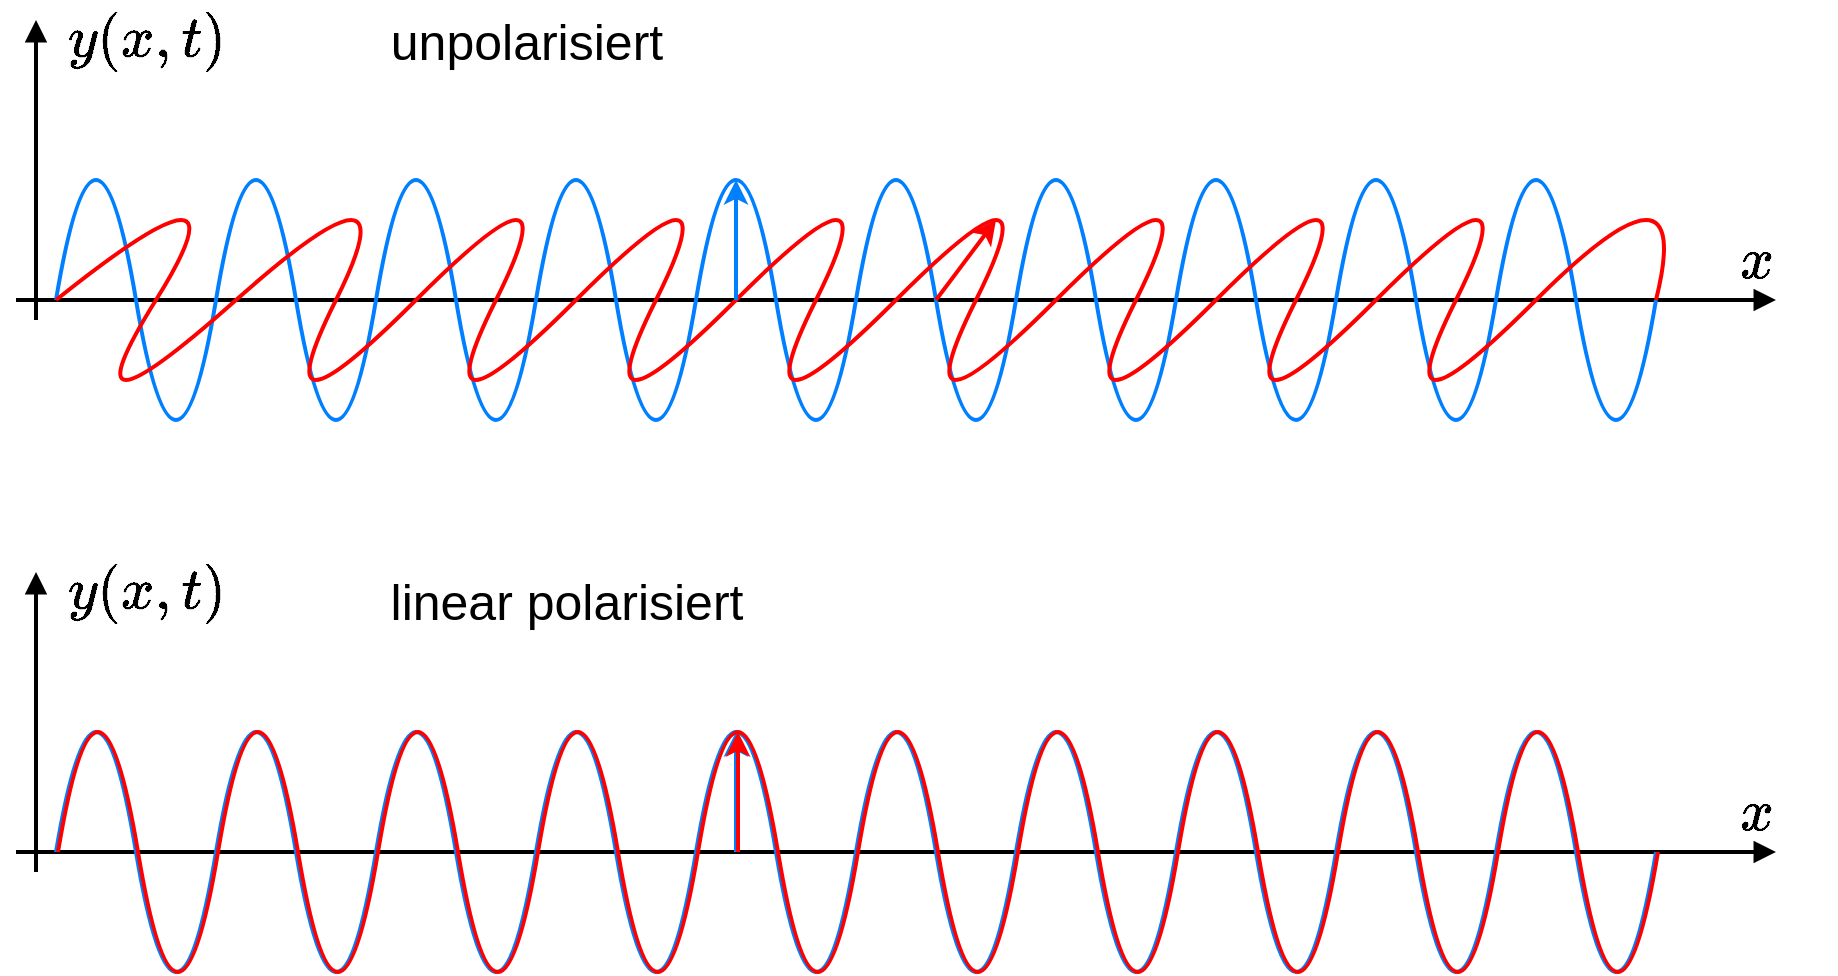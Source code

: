 <mxfile version="17.2.4" type="device"><diagram id="gEl0I1ywgE_fLDu3beTR" name="Seite-1"><mxGraphModel dx="1018" dy="676" grid="1" gridSize="10" guides="1" tooltips="1" connect="1" arrows="1" fold="1" page="1" pageScale="1" pageWidth="827" pageHeight="1169" math="1" shadow="0"><root><mxCell id="0"/><mxCell id="1" parent="0"/><mxCell id="3uDSMkVyN3cEj54IpJ0F-1" value="" style="endArrow=block;html=1;rounded=0;strokeWidth=2;startArrow=none;startFill=0;endFill=1;" edge="1" parent="1"><mxGeometry width="50" height="50" relative="1" as="geometry"><mxPoint x="40" y="480" as="sourcePoint"/><mxPoint x="920" y="480" as="targetPoint"/></mxGeometry></mxCell><mxCell id="3uDSMkVyN3cEj54IpJ0F-2" value="" style="endArrow=none;html=1;strokeWidth=2;strokeColor=#007FFF;curved=1;" edge="1" parent="1"><mxGeometry width="50" height="50" relative="1" as="geometry"><mxPoint x="60" y="480" as="sourcePoint"/><mxPoint x="860" y="480" as="targetPoint"/><Array as="points"><mxPoint x="80" y="360"/><mxPoint x="120" y="600"/><mxPoint x="160" y="360"/><mxPoint x="200" y="600"/><mxPoint x="240" y="360"/><mxPoint x="280" y="600"/><mxPoint x="320" y="360"/><mxPoint x="360" y="600"/><mxPoint x="400" y="360"/><mxPoint x="440" y="600"/><mxPoint x="480" y="360"/><mxPoint x="520" y="600"/><mxPoint x="560" y="360"/><mxPoint x="600" y="600"/><mxPoint x="640" y="360"/><mxPoint x="680" y="600"/><mxPoint x="720" y="360"/><mxPoint x="760" y="600"/><mxPoint x="800" y="360"/><mxPoint x="840" y="600"/></Array></mxGeometry></mxCell><mxCell id="3uDSMkVyN3cEj54IpJ0F-3" value="" style="endArrow=none;html=1;strokeColor=#FF0000;strokeWidth=2;curved=1;" edge="1" parent="1"><mxGeometry width="50" height="50" relative="1" as="geometry"><mxPoint x="60" y="480" as="sourcePoint"/><mxPoint x="860" y="480" as="targetPoint"/><Array as="points"><mxPoint x="160" y="400"/><mxPoint x="60" y="560"/><mxPoint x="240" y="400"/><mxPoint x="160" y="560"/><mxPoint x="320" y="400"/><mxPoint x="240" y="560"/><mxPoint x="400" y="400"/><mxPoint x="320" y="560"/><mxPoint x="480" y="400"/><mxPoint x="400" y="560"/><mxPoint x="560" y="400"/><mxPoint x="480" y="560"/><mxPoint x="640" y="400"/><mxPoint x="560" y="560"/><mxPoint x="720" y="400"/><mxPoint x="640" y="560"/><mxPoint x="800" y="400"/><mxPoint x="720" y="560"/><mxPoint x="880" y="400"/></Array></mxGeometry></mxCell><mxCell id="3uDSMkVyN3cEj54IpJ0F-4" value="" style="endArrow=block;html=1;rounded=0;strokeWidth=2;startArrow=none;startFill=0;endFill=1;" edge="1" parent="1"><mxGeometry width="50" height="50" relative="1" as="geometry"><mxPoint x="50" y="490" as="sourcePoint"/><mxPoint x="50" y="340" as="targetPoint"/></mxGeometry></mxCell><mxCell id="3uDSMkVyN3cEj54IpJ0F-5" value="$$x$$" style="text;html=1;resizable=0;autosize=1;align=center;verticalAlign=middle;points=[];fillColor=none;strokeColor=none;rounded=0;fontSize=25;" vertex="1" parent="1"><mxGeometry x="870" y="440" width="80" height="40" as="geometry"/></mxCell><mxCell id="3uDSMkVyN3cEj54IpJ0F-6" value="$$y(x,t)$$" style="text;html=1;resizable=0;autosize=1;align=center;verticalAlign=middle;points=[];fillColor=none;strokeColor=none;rounded=0;fontSize=25;" vertex="1" parent="1"><mxGeometry x="40" y="330" width="130" height="40" as="geometry"/></mxCell><mxCell id="3uDSMkVyN3cEj54IpJ0F-7" value="" style="endArrow=classic;html=1;fontSize=25;strokeColor=#FF0000;strokeWidth=2;curved=1;" edge="1" parent="1"><mxGeometry width="50" height="50" relative="1" as="geometry"><mxPoint x="500" y="480" as="sourcePoint"/><mxPoint x="530" y="440" as="targetPoint"/></mxGeometry></mxCell><mxCell id="3uDSMkVyN3cEj54IpJ0F-8" value="" style="endArrow=classic;html=1;fontSize=25;strokeColor=#007FFF;strokeWidth=2;curved=1;" edge="1" parent="1"><mxGeometry width="50" height="50" relative="1" as="geometry"><mxPoint x="400" y="480" as="sourcePoint"/><mxPoint x="400" y="420" as="targetPoint"/></mxGeometry></mxCell><mxCell id="3uDSMkVyN3cEj54IpJ0F-9" value="" style="endArrow=block;html=1;rounded=0;strokeWidth=2;startArrow=none;startFill=0;endFill=1;" edge="1" parent="1"><mxGeometry width="50" height="50" relative="1" as="geometry"><mxPoint x="40" y="756" as="sourcePoint"/><mxPoint x="920" y="756" as="targetPoint"/></mxGeometry></mxCell><mxCell id="3uDSMkVyN3cEj54IpJ0F-11" value="" style="endArrow=block;html=1;rounded=0;strokeWidth=2;startArrow=none;startFill=0;endFill=1;" edge="1" parent="1"><mxGeometry width="50" height="50" relative="1" as="geometry"><mxPoint x="50" y="766" as="sourcePoint"/><mxPoint x="50" y="616" as="targetPoint"/></mxGeometry></mxCell><mxCell id="3uDSMkVyN3cEj54IpJ0F-12" value="$$x$$" style="text;html=1;resizable=0;autosize=1;align=center;verticalAlign=middle;points=[];fillColor=none;strokeColor=none;rounded=0;fontSize=25;" vertex="1" parent="1"><mxGeometry x="870" y="716" width="80" height="40" as="geometry"/></mxCell><mxCell id="3uDSMkVyN3cEj54IpJ0F-13" value="$$y(x,t)$$" style="text;html=1;resizable=0;autosize=1;align=center;verticalAlign=middle;points=[];fillColor=none;strokeColor=none;rounded=0;fontSize=25;" vertex="1" parent="1"><mxGeometry x="40" y="606" width="130" height="40" as="geometry"/></mxCell><mxCell id="3uDSMkVyN3cEj54IpJ0F-15" value="" style="endArrow=classic;html=1;fontSize=25;strokeColor=#007FFF;strokeWidth=2;curved=1;" edge="1" parent="1"><mxGeometry width="50" height="50" relative="1" as="geometry"><mxPoint x="400" y="756" as="sourcePoint"/><mxPoint x="400" y="696" as="targetPoint"/></mxGeometry></mxCell><mxCell id="3uDSMkVyN3cEj54IpJ0F-16" value="" style="endArrow=none;html=1;strokeWidth=2;strokeColor=#007FFF;curved=1;" edge="1" parent="1"><mxGeometry width="50" height="50" relative="1" as="geometry"><mxPoint x="60" y="756" as="sourcePoint"/><mxPoint x="860" y="756" as="targetPoint"/><Array as="points"><mxPoint x="80" y="636"/><mxPoint x="120" y="876"/><mxPoint x="160" y="636"/><mxPoint x="200" y="876"/><mxPoint x="240" y="636"/><mxPoint x="280" y="876"/><mxPoint x="320" y="636"/><mxPoint x="360" y="876"/><mxPoint x="400" y="636"/><mxPoint x="440" y="876"/><mxPoint x="480" y="636"/><mxPoint x="520" y="876"/><mxPoint x="560" y="636"/><mxPoint x="600" y="876"/><mxPoint x="640" y="636"/><mxPoint x="680" y="876"/><mxPoint x="720" y="636"/><mxPoint x="760" y="876"/><mxPoint x="800" y="636"/><mxPoint x="840" y="876"/></Array></mxGeometry></mxCell><mxCell id="3uDSMkVyN3cEj54IpJ0F-17" value="" style="endArrow=none;html=1;strokeWidth=2;strokeColor=#FF0000;curved=1;" edge="1" parent="1"><mxGeometry width="50" height="50" relative="1" as="geometry"><mxPoint x="61" y="756" as="sourcePoint"/><mxPoint x="861" y="756" as="targetPoint"/><Array as="points"><mxPoint x="81" y="636"/><mxPoint x="121" y="876"/><mxPoint x="161" y="636"/><mxPoint x="201" y="876"/><mxPoint x="241" y="636"/><mxPoint x="281" y="876"/><mxPoint x="321" y="636"/><mxPoint x="361" y="876"/><mxPoint x="401" y="636"/><mxPoint x="441" y="876"/><mxPoint x="481" y="636"/><mxPoint x="521" y="876"/><mxPoint x="561" y="636"/><mxPoint x="601" y="876"/><mxPoint x="641" y="636"/><mxPoint x="681" y="876"/><mxPoint x="721" y="636"/><mxPoint x="761" y="876"/><mxPoint x="801" y="636"/><mxPoint x="841" y="876"/></Array></mxGeometry></mxCell><mxCell id="3uDSMkVyN3cEj54IpJ0F-18" value="" style="endArrow=classic;html=1;fontSize=25;strokeColor=#FF0000;strokeWidth=2;curved=1;" edge="1" parent="1"><mxGeometry width="50" height="50" relative="1" as="geometry"><mxPoint x="401" y="756" as="sourcePoint"/><mxPoint x="401" y="696" as="targetPoint"/></mxGeometry></mxCell><mxCell id="3uDSMkVyN3cEj54IpJ0F-19" value="unpolarisiert" style="text;html=1;resizable=0;autosize=1;align=center;verticalAlign=middle;points=[];fillColor=none;strokeColor=none;rounded=0;fontSize=25;" vertex="1" parent="1"><mxGeometry x="220" y="330" width="150" height="40" as="geometry"/></mxCell><mxCell id="3uDSMkVyN3cEj54IpJ0F-20" value="linear polarisiert" style="text;html=1;resizable=0;autosize=1;align=center;verticalAlign=middle;points=[];fillColor=none;strokeColor=none;rounded=0;fontSize=25;" vertex="1" parent="1"><mxGeometry x="220" y="610" width="190" height="40" as="geometry"/></mxCell></root></mxGraphModel></diagram></mxfile>